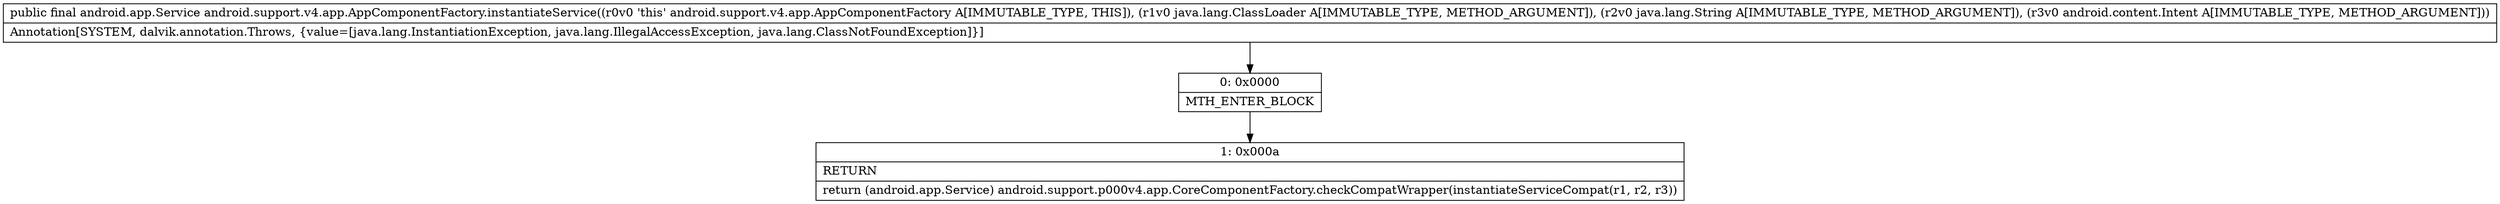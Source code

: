 digraph "CFG forandroid.support.v4.app.AppComponentFactory.instantiateService(Ljava\/lang\/ClassLoader;Ljava\/lang\/String;Landroid\/content\/Intent;)Landroid\/app\/Service;" {
Node_0 [shape=record,label="{0\:\ 0x0000|MTH_ENTER_BLOCK\l}"];
Node_1 [shape=record,label="{1\:\ 0x000a|RETURN\l|return (android.app.Service) android.support.p000v4.app.CoreComponentFactory.checkCompatWrapper(instantiateServiceCompat(r1, r2, r3))\l}"];
MethodNode[shape=record,label="{public final android.app.Service android.support.v4.app.AppComponentFactory.instantiateService((r0v0 'this' android.support.v4.app.AppComponentFactory A[IMMUTABLE_TYPE, THIS]), (r1v0 java.lang.ClassLoader A[IMMUTABLE_TYPE, METHOD_ARGUMENT]), (r2v0 java.lang.String A[IMMUTABLE_TYPE, METHOD_ARGUMENT]), (r3v0 android.content.Intent A[IMMUTABLE_TYPE, METHOD_ARGUMENT]))  | Annotation[SYSTEM, dalvik.annotation.Throws, \{value=[java.lang.InstantiationException, java.lang.IllegalAccessException, java.lang.ClassNotFoundException]\}]\l}"];
MethodNode -> Node_0;
Node_0 -> Node_1;
}

